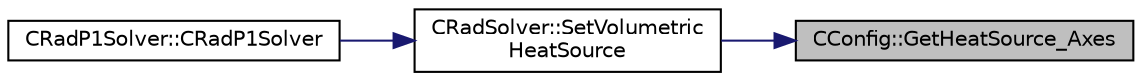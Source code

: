 digraph "CConfig::GetHeatSource_Axes"
{
 // LATEX_PDF_SIZE
  edge [fontname="Helvetica",fontsize="10",labelfontname="Helvetica",labelfontsize="10"];
  node [fontname="Helvetica",fontsize="10",shape=record];
  rankdir="RL";
  Node1 [label="CConfig::GetHeatSource_Axes",height=0.2,width=0.4,color="black", fillcolor="grey75", style="filled", fontcolor="black",tooltip="Get the radius of the ellipsoid that introduces a volumetric heat source."];
  Node1 -> Node2 [dir="back",color="midnightblue",fontsize="10",style="solid",fontname="Helvetica"];
  Node2 [label="CRadSolver::SetVolumetric\lHeatSource",height=0.2,width=0.4,color="black", fillcolor="white", style="filled",URL="$classCRadSolver.html#aa3a4be300964d302d7c39a90f746e638",tooltip="Set the volumetric heat source."];
  Node2 -> Node3 [dir="back",color="midnightblue",fontsize="10",style="solid",fontname="Helvetica"];
  Node3 [label="CRadP1Solver::CRadP1Solver",height=0.2,width=0.4,color="black", fillcolor="white", style="filled",URL="$classCRadP1Solver.html#ae423cf9af88b527eb54ebce86227d96a",tooltip=" "];
}
